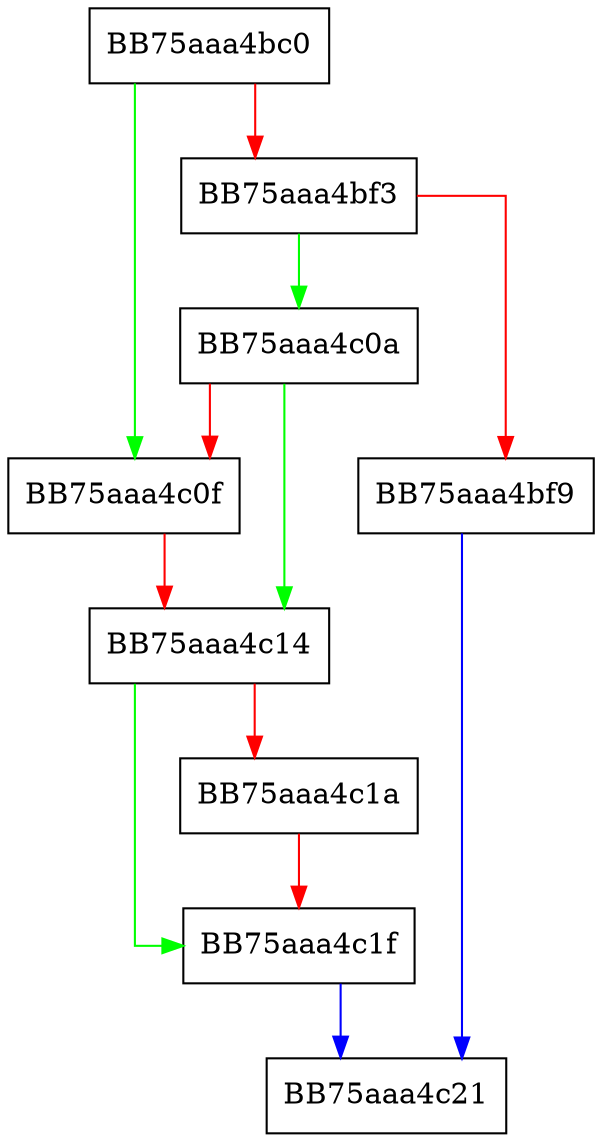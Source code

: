 digraph RpfAPI_PEGetDosHeader {
  node [shape="box"];
  graph [splines=ortho];
  BB75aaa4bc0 -> BB75aaa4c0f [color="green"];
  BB75aaa4bc0 -> BB75aaa4bf3 [color="red"];
  BB75aaa4bf3 -> BB75aaa4c0a [color="green"];
  BB75aaa4bf3 -> BB75aaa4bf9 [color="red"];
  BB75aaa4bf9 -> BB75aaa4c21 [color="blue"];
  BB75aaa4c0a -> BB75aaa4c14 [color="green"];
  BB75aaa4c0a -> BB75aaa4c0f [color="red"];
  BB75aaa4c0f -> BB75aaa4c14 [color="red"];
  BB75aaa4c14 -> BB75aaa4c1f [color="green"];
  BB75aaa4c14 -> BB75aaa4c1a [color="red"];
  BB75aaa4c1a -> BB75aaa4c1f [color="red"];
  BB75aaa4c1f -> BB75aaa4c21 [color="blue"];
}